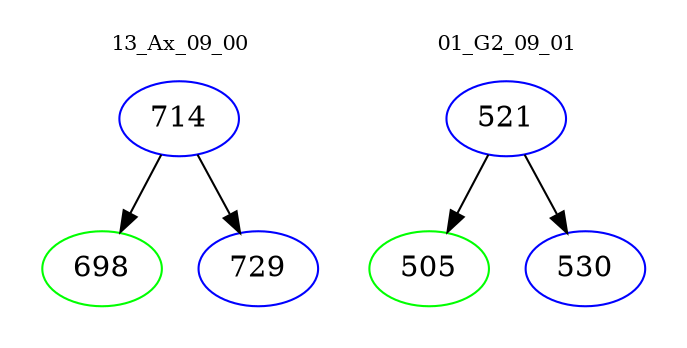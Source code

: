 digraph{
subgraph cluster_0 {
color = white
label = "13_Ax_09_00";
fontsize=10;
T0_714 [label="714", color="blue"]
T0_714 -> T0_698 [color="black"]
T0_698 [label="698", color="green"]
T0_714 -> T0_729 [color="black"]
T0_729 [label="729", color="blue"]
}
subgraph cluster_1 {
color = white
label = "01_G2_09_01";
fontsize=10;
T1_521 [label="521", color="blue"]
T1_521 -> T1_505 [color="black"]
T1_505 [label="505", color="green"]
T1_521 -> T1_530 [color="black"]
T1_530 [label="530", color="blue"]
}
}
